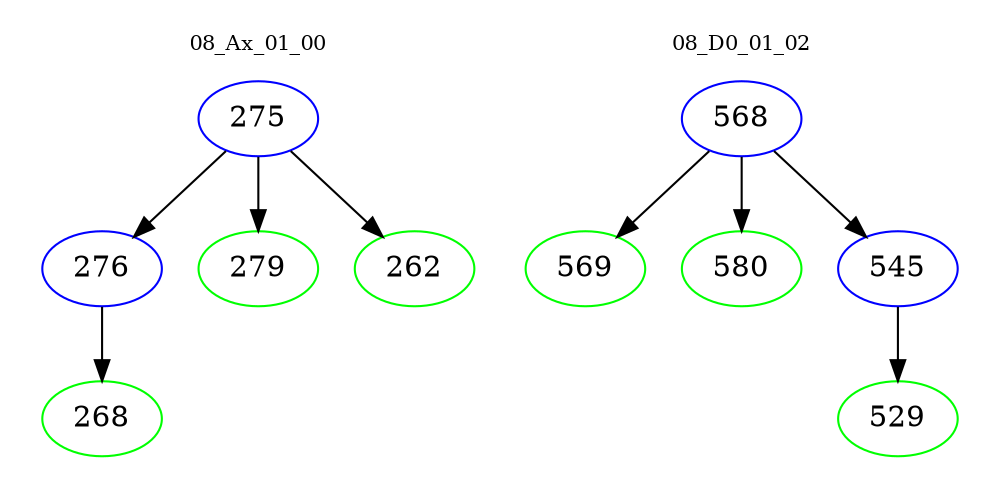 digraph{
subgraph cluster_0 {
color = white
label = "08_Ax_01_00";
fontsize=10;
T0_275 [label="275", color="blue"]
T0_275 -> T0_276 [color="black"]
T0_276 [label="276", color="blue"]
T0_276 -> T0_268 [color="black"]
T0_268 [label="268", color="green"]
T0_275 -> T0_279 [color="black"]
T0_279 [label="279", color="green"]
T0_275 -> T0_262 [color="black"]
T0_262 [label="262", color="green"]
}
subgraph cluster_1 {
color = white
label = "08_D0_01_02";
fontsize=10;
T1_568 [label="568", color="blue"]
T1_568 -> T1_569 [color="black"]
T1_569 [label="569", color="green"]
T1_568 -> T1_580 [color="black"]
T1_580 [label="580", color="green"]
T1_568 -> T1_545 [color="black"]
T1_545 [label="545", color="blue"]
T1_545 -> T1_529 [color="black"]
T1_529 [label="529", color="green"]
}
}
